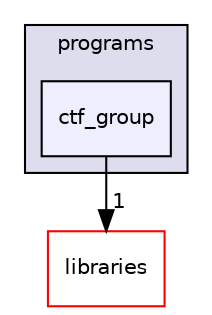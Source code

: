 digraph "xmipp/applications/programs/ctf_group" {
  compound=true
  node [ fontsize="10", fontname="Helvetica"];
  edge [ labelfontsize="10", labelfontname="Helvetica"];
  subgraph clusterdir_592b16dc4070b933e5655da2b0d20bbb {
    graph [ bgcolor="#ddddee", pencolor="black", label="programs" fontname="Helvetica", fontsize="10", URL="dir_592b16dc4070b933e5655da2b0d20bbb.html"]
  dir_2c82407fd773d423dfed3db602b2b9e2 [shape=box, label="ctf_group", style="filled", fillcolor="#eeeeff", pencolor="black", URL="dir_2c82407fd773d423dfed3db602b2b9e2.html"];
  }
  dir_29dba3f3840f20df3b04d1972e99046b [shape=box label="libraries" fillcolor="white" style="filled" color="red" URL="dir_29dba3f3840f20df3b04d1972e99046b.html"];
  dir_2c82407fd773d423dfed3db602b2b9e2->dir_29dba3f3840f20df3b04d1972e99046b [headlabel="1", labeldistance=1.5 headhref="dir_000080_000042.html"];
}

